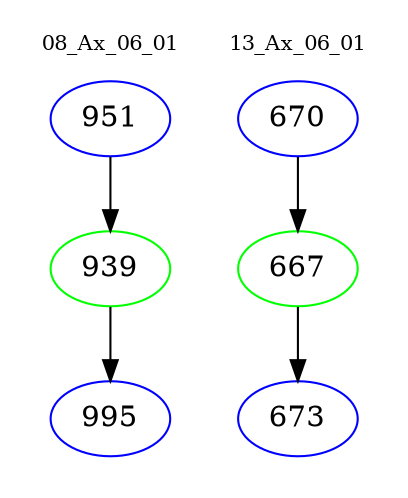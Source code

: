 digraph{
subgraph cluster_0 {
color = white
label = "08_Ax_06_01";
fontsize=10;
T0_951 [label="951", color="blue"]
T0_951 -> T0_939 [color="black"]
T0_939 [label="939", color="green"]
T0_939 -> T0_995 [color="black"]
T0_995 [label="995", color="blue"]
}
subgraph cluster_1 {
color = white
label = "13_Ax_06_01";
fontsize=10;
T1_670 [label="670", color="blue"]
T1_670 -> T1_667 [color="black"]
T1_667 [label="667", color="green"]
T1_667 -> T1_673 [color="black"]
T1_673 [label="673", color="blue"]
}
}
